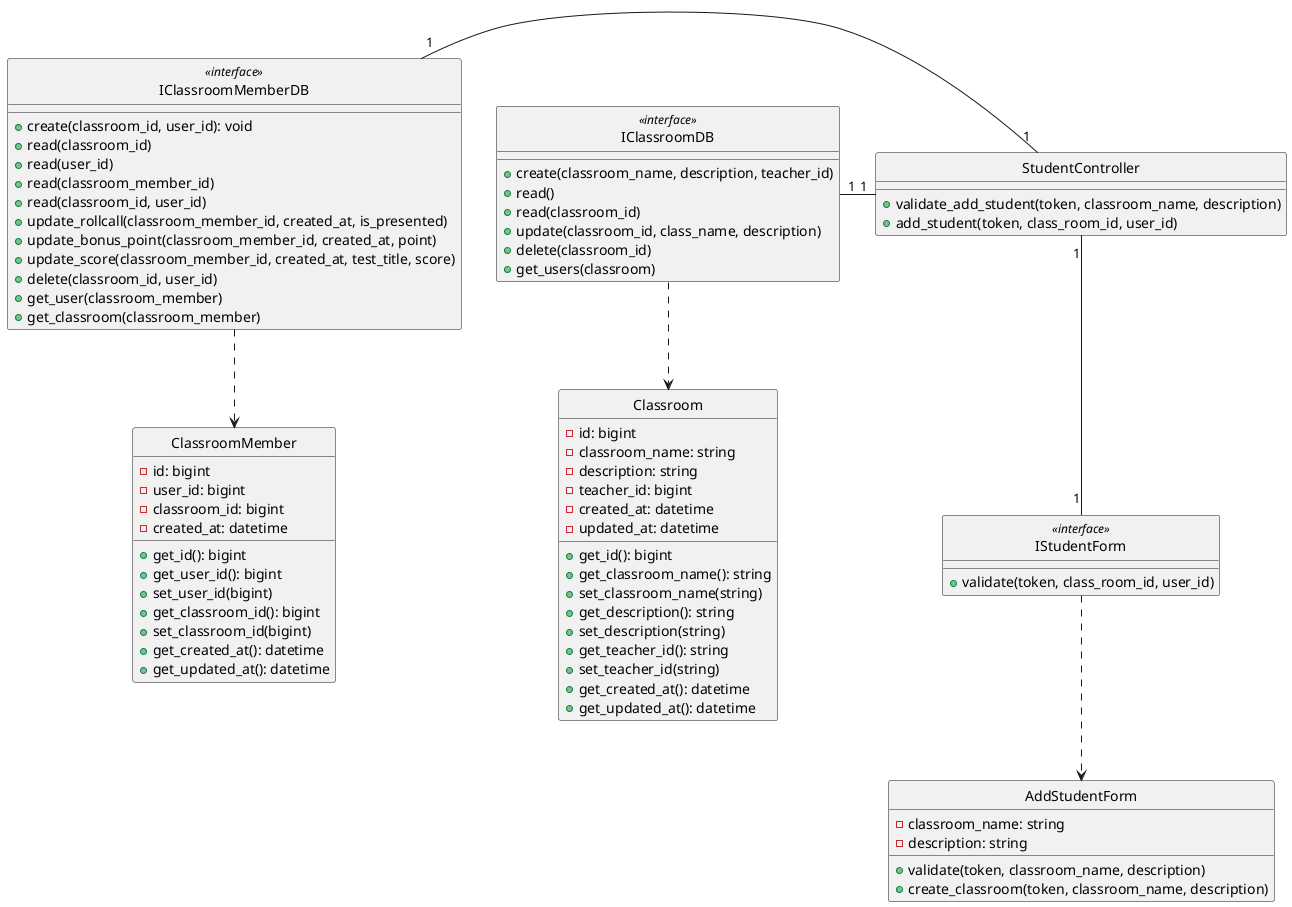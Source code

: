 @startuml addStudent

class Classroom {
    - id: bigint
    - classroom_name: string
    - description: string
    - teacher_id: bigint
    - created_at: datetime
    - updated_at: datetime

    + get_id(): bigint
    + get_classroom_name(): string
    + set_classroom_name(string)
    + get_description(): string
    + set_description(string)
    + get_teacher_id(): string
    + set_teacher_id(string)
    + get_created_at(): datetime
    + get_updated_at(): datetime
}

class IClassroomDB <<interface>> {
    + create(classroom_name, description, teacher_id)
    + read()
    + read(classroom_id)
    + update(classroom_id, class_name, description)
    + delete(classroom_id)
    + get_users(classroom)
}

class AddStudentForm {
    - classroom_name: string
    - description: string

    + validate(token, classroom_name, description)
    + create_classroom(token, classroom_name, description)
}

class IStudentForm <<interface>> {
    + validate(token, class_room_id, user_id)
}

class StudentController {
    + validate_add_student(token, classroom_name, description)
    + add_student(token, class_room_id, user_id)
}


class ClassroomMember {
    - id: bigint
    - user_id: bigint
    - classroom_id: bigint
    - created_at: datetime

    + get_id(): bigint
    + get_user_id(): bigint
    + set_user_id(bigint)
    + get_classroom_id(): bigint
    + set_classroom_id(bigint)
    + get_created_at(): datetime
    + get_updated_at(): datetime
}

class IClassroomMemberDB <<interface>> {
    + create(classroom_id, user_id): void
    + read(classroom_id)
    + read(user_id)
    + read(classroom_member_id)
    + read(classroom_id, user_id)
    + update_rollcall(classroom_member_id, created_at, is_presented)
    + update_bonus_point(classroom_member_id, created_at, point)
    + update_score(classroom_member_id, created_at, test_title, score)
    + delete(classroom_id, user_id)
    + get_user(classroom_member)
    + get_classroom(classroom_member)
}

hide Classroom circle
hide IClassroomDB <<interface>> circle
hide AddStudentForm circle
hide IStudentForm <<interface>> circle
hide StudentController circle
hide IClassroomMemberDB <<interface>> circle
hide ClassroomMember circle


IClassroomDB -down.> Classroom
IStudentForm .down.> AddStudentForm
IClassroomMemberDB .down.> ClassroomMember
StudentController "1"-left-"1" IClassroomDB
IStudentForm "1"-up-"1" StudentController
StudentController "1"-left-"1" IClassroomMemberDB



@enduml
